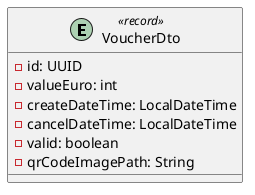@startuml

'!theme plain
top to bottom direction
skinparam linetype ortho

entity VoucherDto << record >> {
  - id: UUID
  - valueEuro: int
  - createDateTime: LocalDateTime
  - cancelDateTime: LocalDateTime
  - valid: boolean
  - qrCodeImagePath: String
}

@enduml
